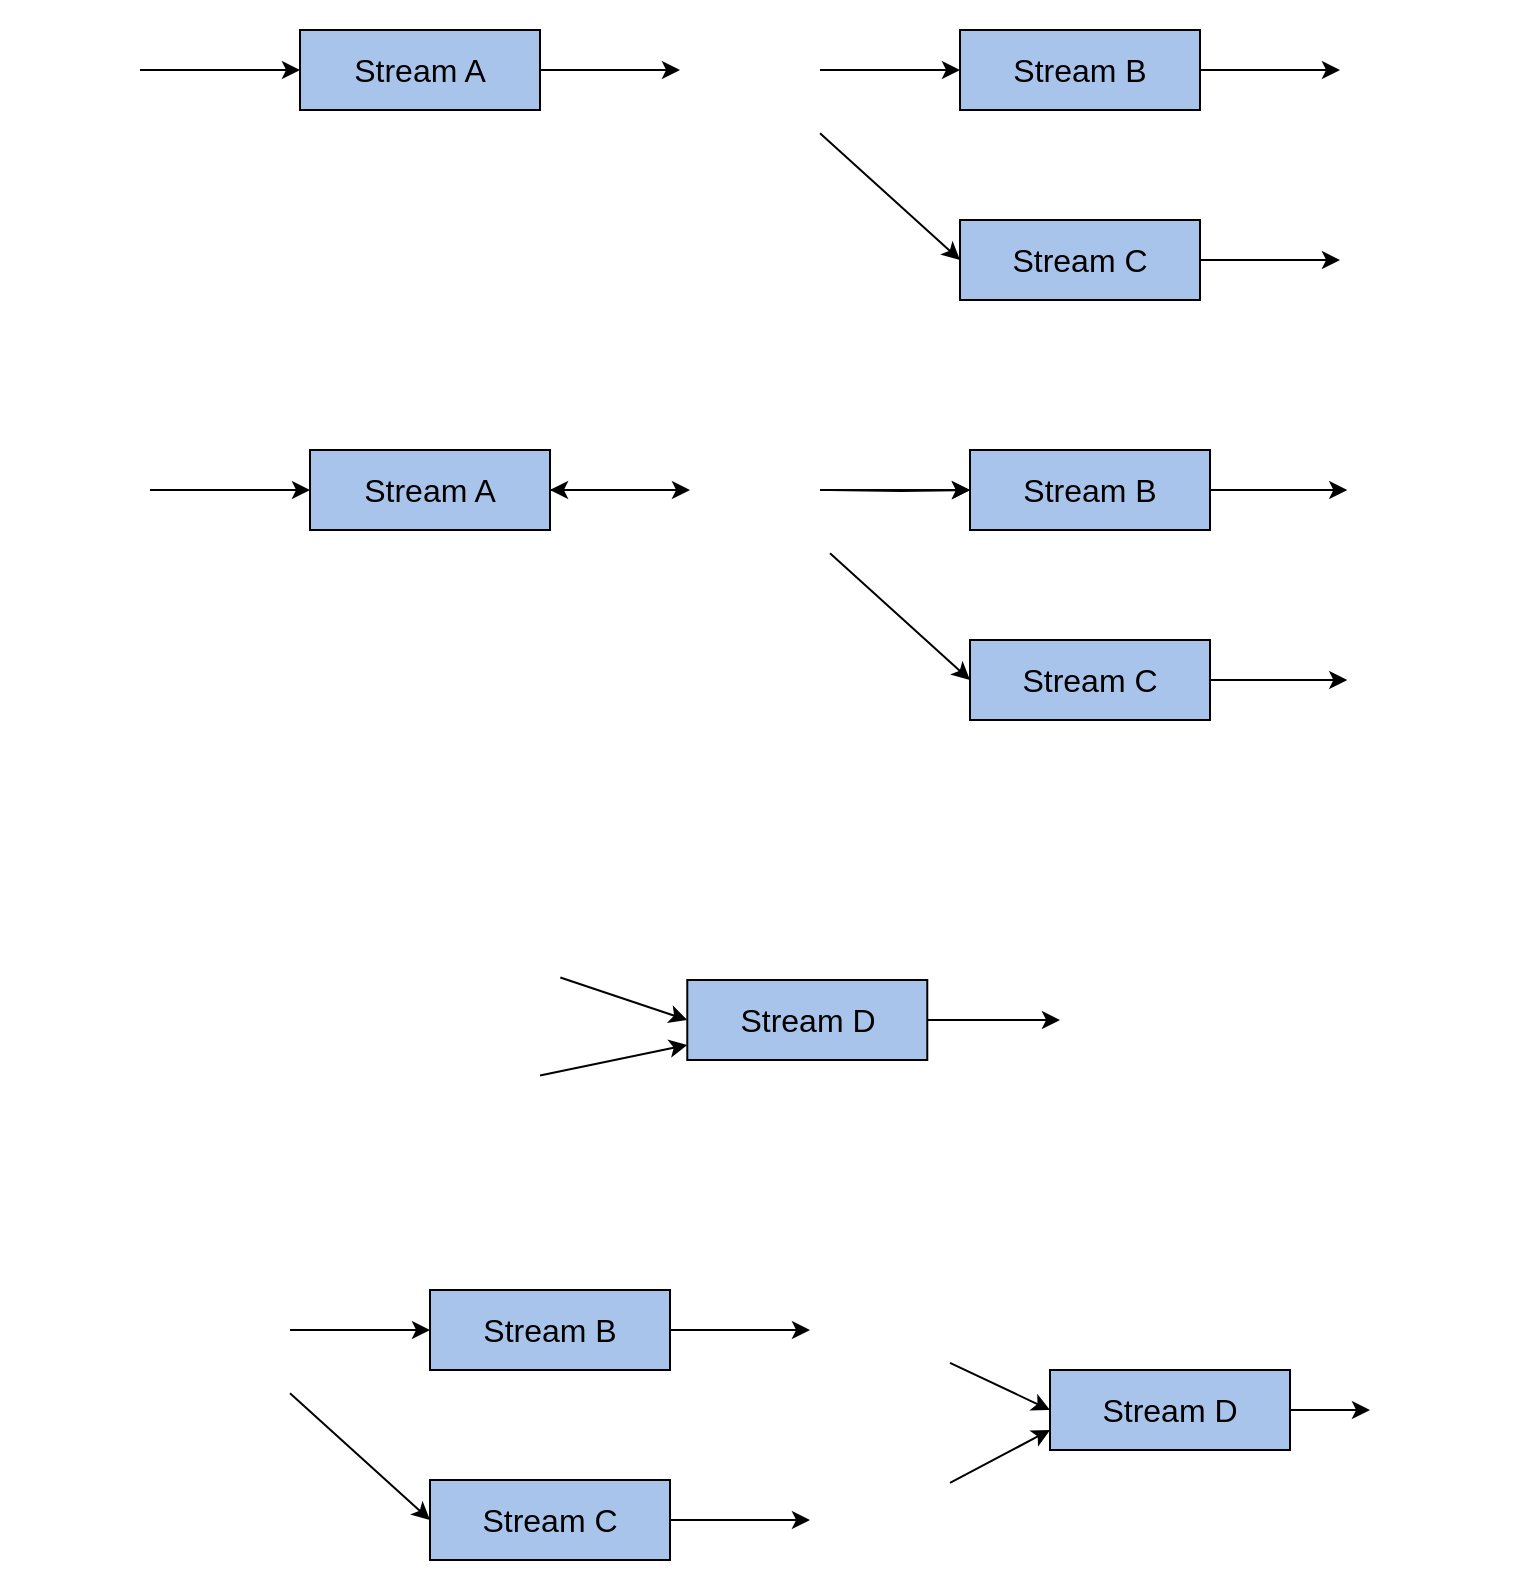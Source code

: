 <mxfile version="12.6.5" type="device"><diagram id="bH5ViNVnZKwsUWmeTL2Q" name="Page-1"><mxGraphModel dx="1352" dy="816" grid="1" gridSize="10" guides="1" tooltips="1" connect="1" arrows="1" fold="1" page="1" pageScale="1" pageWidth="827" pageHeight="1169" math="0" shadow="0"><root><mxCell id="0"/><mxCell id="1" parent="0"/><mxCell id="B13RfxjJipZ0EvTXDF6v-6" value="" style="edgeStyle=orthogonalEdgeStyle;rounded=0;orthogonalLoop=1;jettySize=auto;html=1;fontSize=16;" parent="1" source="B13RfxjJipZ0EvTXDF6v-2" target="B13RfxjJipZ0EvTXDF6v-5" edge="1"><mxGeometry relative="1" as="geometry"/></mxCell><mxCell id="B13RfxjJipZ0EvTXDF6v-2" value="Stream A" style="rounded=0;whiteSpace=wrap;html=1;fillColor=#A9C4EB;fontSize=16;" parent="1" vertex="1"><mxGeometry x="200" y="145" width="120" height="40" as="geometry"/></mxCell><mxCell id="B13RfxjJipZ0EvTXDF6v-4" style="edgeStyle=orthogonalEdgeStyle;rounded=0;orthogonalLoop=1;jettySize=auto;html=1;entryX=0;entryY=0.5;entryDx=0;entryDy=0;fontSize=16;" parent="1" source="B13RfxjJipZ0EvTXDF6v-3" target="B13RfxjJipZ0EvTXDF6v-2" edge="1"><mxGeometry relative="1" as="geometry"/></mxCell><mxCell id="B13RfxjJipZ0EvTXDF6v-3" value="" style="shape=image;imageAspect=0;aspect=fixed;verticalLabelPosition=bottom;verticalAlign=top;fillColor=#A9C4EB;fontSize=16;image=https://i.pinimg.com/originals/12/3d/27/123d277636783ba450261641cd5d9b92.png;" parent="1" vertex="1"><mxGeometry x="50" y="130" width="70" height="70" as="geometry"/></mxCell><mxCell id="B13RfxjJipZ0EvTXDF6v-13" style="rounded=0;orthogonalLoop=1;jettySize=auto;html=1;entryX=0;entryY=0.5;entryDx=0;entryDy=0;fontSize=16;" parent="1" source="B13RfxjJipZ0EvTXDF6v-5" target="B13RfxjJipZ0EvTXDF6v-12" edge="1"><mxGeometry relative="1" as="geometry"/></mxCell><mxCell id="B13RfxjJipZ0EvTXDF6v-5" value="" style="shape=image;imageAspect=0;aspect=fixed;verticalLabelPosition=bottom;verticalAlign=top;fillColor=#A9C4EB;fontSize=16;image=https://i.pinimg.com/originals/12/3d/27/123d277636783ba450261641cd5d9b92.png;" parent="1" vertex="1"><mxGeometry x="390" y="130" width="70" height="70" as="geometry"/></mxCell><mxCell id="B13RfxjJipZ0EvTXDF6v-7" value="" style="edgeStyle=orthogonalEdgeStyle;rounded=0;orthogonalLoop=1;jettySize=auto;html=1;fontSize=16;" parent="1" source="B13RfxjJipZ0EvTXDF6v-8" target="B13RfxjJipZ0EvTXDF6v-11" edge="1"><mxGeometry relative="1" as="geometry"/></mxCell><mxCell id="B13RfxjJipZ0EvTXDF6v-8" value="Stream B" style="rounded=0;whiteSpace=wrap;html=1;fillColor=#A9C4EB;fontSize=16;" parent="1" vertex="1"><mxGeometry x="530" y="145" width="120" height="40" as="geometry"/></mxCell><mxCell id="B13RfxjJipZ0EvTXDF6v-9" style="edgeStyle=orthogonalEdgeStyle;rounded=0;orthogonalLoop=1;jettySize=auto;html=1;entryX=0;entryY=0.5;entryDx=0;entryDy=0;fontSize=16;exitX=1;exitY=0.5;exitDx=0;exitDy=0;" parent="1" source="B13RfxjJipZ0EvTXDF6v-5" target="B13RfxjJipZ0EvTXDF6v-8" edge="1"><mxGeometry relative="1" as="geometry"><mxPoint x="470" y="165" as="sourcePoint"/></mxGeometry></mxCell><mxCell id="B13RfxjJipZ0EvTXDF6v-11" value="" style="shape=image;imageAspect=0;aspect=fixed;verticalLabelPosition=bottom;verticalAlign=top;fillColor=#A9C4EB;fontSize=16;image=https://i.pinimg.com/originals/12/3d/27/123d277636783ba450261641cd5d9b92.png;" parent="1" vertex="1"><mxGeometry x="720" y="130" width="70" height="70" as="geometry"/></mxCell><mxCell id="B13RfxjJipZ0EvTXDF6v-15" value="" style="edgeStyle=none;rounded=0;orthogonalLoop=1;jettySize=auto;html=1;fontSize=16;" parent="1" source="B13RfxjJipZ0EvTXDF6v-12" target="B13RfxjJipZ0EvTXDF6v-14" edge="1"><mxGeometry relative="1" as="geometry"/></mxCell><mxCell id="B13RfxjJipZ0EvTXDF6v-12" value="Stream C" style="rounded=0;whiteSpace=wrap;html=1;fillColor=#A9C4EB;fontSize=16;" parent="1" vertex="1"><mxGeometry x="530" y="240" width="120" height="40" as="geometry"/></mxCell><mxCell id="B13RfxjJipZ0EvTXDF6v-14" value="" style="shape=image;imageAspect=0;aspect=fixed;verticalLabelPosition=bottom;verticalAlign=top;fillColor=#A9C4EB;fontSize=16;image=https://i.pinimg.com/originals/12/3d/27/123d277636783ba450261641cd5d9b92.png;" parent="1" vertex="1"><mxGeometry x="720" y="225" width="70" height="70" as="geometry"/></mxCell><mxCell id="B13RfxjJipZ0EvTXDF6v-16" value="" style="edgeStyle=orthogonalEdgeStyle;rounded=0;orthogonalLoop=1;jettySize=auto;html=1;fontSize=16;" parent="1" source="B13RfxjJipZ0EvTXDF6v-17" edge="1"><mxGeometry relative="1" as="geometry"><mxPoint x="395" y="375" as="targetPoint"/></mxGeometry></mxCell><mxCell id="B13RfxjJipZ0EvTXDF6v-17" value="Stream A" style="rounded=0;whiteSpace=wrap;html=1;fillColor=#A9C4EB;fontSize=16;" parent="1" vertex="1"><mxGeometry x="205" y="355" width="120" height="40" as="geometry"/></mxCell><mxCell id="B13RfxjJipZ0EvTXDF6v-18" style="edgeStyle=orthogonalEdgeStyle;rounded=0;orthogonalLoop=1;jettySize=auto;html=1;entryX=0;entryY=0.5;entryDx=0;entryDy=0;fontSize=16;" parent="1" source="B13RfxjJipZ0EvTXDF6v-19" target="B13RfxjJipZ0EvTXDF6v-17" edge="1"><mxGeometry relative="1" as="geometry"/></mxCell><mxCell id="B13RfxjJipZ0EvTXDF6v-19" value="" style="shape=image;imageAspect=0;aspect=fixed;verticalLabelPosition=bottom;verticalAlign=top;fillColor=#A9C4EB;fontSize=16;image=https://i.pinimg.com/originals/12/3d/27/123d277636783ba450261641cd5d9b92.png;" parent="1" vertex="1"><mxGeometry x="55" y="340" width="70" height="70" as="geometry"/></mxCell><mxCell id="B13RfxjJipZ0EvTXDF6v-20" style="rounded=0;orthogonalLoop=1;jettySize=auto;html=1;entryX=0;entryY=0.5;entryDx=0;entryDy=0;fontSize=16;" parent="1" target="B13RfxjJipZ0EvTXDF6v-27" edge="1"><mxGeometry relative="1" as="geometry"><mxPoint x="465" y="406.667" as="sourcePoint"/></mxGeometry></mxCell><mxCell id="B13RfxjJipZ0EvTXDF6v-22" value="" style="edgeStyle=orthogonalEdgeStyle;rounded=0;orthogonalLoop=1;jettySize=auto;html=1;fontSize=16;" parent="1" source="B13RfxjJipZ0EvTXDF6v-23" target="B13RfxjJipZ0EvTXDF6v-30" edge="1"><mxGeometry relative="1" as="geometry"><mxPoint x="725" y="375" as="targetPoint"/></mxGeometry></mxCell><mxCell id="B13RfxjJipZ0EvTXDF6v-23" value="Stream B" style="rounded=0;whiteSpace=wrap;html=1;fillColor=#A9C4EB;fontSize=16;" parent="1" vertex="1"><mxGeometry x="535" y="355" width="120" height="40" as="geometry"/></mxCell><mxCell id="B13RfxjJipZ0EvTXDF6v-24" style="edgeStyle=orthogonalEdgeStyle;rounded=0;orthogonalLoop=1;jettySize=auto;html=1;entryX=0;entryY=0.5;entryDx=0;entryDy=0;fontSize=16;exitX=1;exitY=0.5;exitDx=0;exitDy=0;" parent="1" target="B13RfxjJipZ0EvTXDF6v-23" edge="1"><mxGeometry relative="1" as="geometry"><mxPoint x="465" y="375" as="sourcePoint"/></mxGeometry></mxCell><mxCell id="B13RfxjJipZ0EvTXDF6v-26" value="" style="edgeStyle=none;rounded=0;orthogonalLoop=1;jettySize=auto;html=1;fontSize=16;" parent="1" source="B13RfxjJipZ0EvTXDF6v-27" target="B13RfxjJipZ0EvTXDF6v-31" edge="1"><mxGeometry relative="1" as="geometry"><mxPoint x="725" y="470" as="targetPoint"/></mxGeometry></mxCell><mxCell id="B13RfxjJipZ0EvTXDF6v-27" value="Stream C" style="rounded=0;whiteSpace=wrap;html=1;fillColor=#A9C4EB;fontSize=16;" parent="1" vertex="1"><mxGeometry x="535" y="450" width="120" height="40" as="geometry"/></mxCell><mxCell id="B13RfxjJipZ0EvTXDF6v-32" value="" style="edgeStyle=none;rounded=0;orthogonalLoop=1;jettySize=auto;html=1;fontSize=16;" parent="1" source="B13RfxjJipZ0EvTXDF6v-29" target="B13RfxjJipZ0EvTXDF6v-17" edge="1"><mxGeometry relative="1" as="geometry"/></mxCell><mxCell id="B13RfxjJipZ0EvTXDF6v-33" value="" style="edgeStyle=none;rounded=0;orthogonalLoop=1;jettySize=auto;html=1;fontSize=16;" parent="1" source="B13RfxjJipZ0EvTXDF6v-29" target="B13RfxjJipZ0EvTXDF6v-23" edge="1"><mxGeometry relative="1" as="geometry"/></mxCell><mxCell id="B13RfxjJipZ0EvTXDF6v-29" value="" style="shape=image;imageAspect=0;aspect=fixed;verticalLabelPosition=bottom;verticalAlign=top;fillColor=#A9C4EB;fontSize=16;image=https://www.clipartkey.com/mpngs/m/31-313403_poop-emoji-png-poop-emoji-transparent.png;" parent="1" vertex="1"><mxGeometry x="393.64" y="347.31" width="66.36" height="55.38" as="geometry"/></mxCell><mxCell id="B13RfxjJipZ0EvTXDF6v-30" value="" style="shape=image;imageAspect=0;aspect=fixed;verticalLabelPosition=bottom;verticalAlign=top;fillColor=#A9C4EB;fontSize=16;image=https://www.clipartkey.com/mpngs/m/31-313403_poop-emoji-png-poop-emoji-transparent.png;" parent="1" vertex="1"><mxGeometry x="723.64" y="347.31" width="66.36" height="55.38" as="geometry"/></mxCell><mxCell id="B13RfxjJipZ0EvTXDF6v-31" value="" style="shape=image;imageAspect=0;aspect=fixed;verticalLabelPosition=bottom;verticalAlign=top;fillColor=#A9C4EB;fontSize=16;image=https://www.clipartkey.com/mpngs/m/31-313403_poop-emoji-png-poop-emoji-transparent.png;" parent="1" vertex="1"><mxGeometry x="723.64" y="442.31" width="66.36" height="55.38" as="geometry"/></mxCell><mxCell id="zT9TK6hOsCzeuWKsEMBo-4" style="rounded=0;orthogonalLoop=1;jettySize=auto;html=1;entryX=0;entryY=0.5;entryDx=0;entryDy=0;fontSize=16;" edge="1" parent="1" source="zT9TK6hOsCzeuWKsEMBo-5" target="zT9TK6hOsCzeuWKsEMBo-11"><mxGeometry relative="1" as="geometry"/></mxCell><mxCell id="zT9TK6hOsCzeuWKsEMBo-5" value="" style="shape=image;imageAspect=0;aspect=fixed;verticalLabelPosition=bottom;verticalAlign=top;fillColor=#A9C4EB;fontSize=16;image=https://i.pinimg.com/originals/12/3d/27/123d277636783ba450261641cd5d9b92.png;" vertex="1" parent="1"><mxGeometry x="125" y="760" width="70" height="70" as="geometry"/></mxCell><mxCell id="zT9TK6hOsCzeuWKsEMBo-6" value="" style="edgeStyle=orthogonalEdgeStyle;rounded=0;orthogonalLoop=1;jettySize=auto;html=1;fontSize=16;" edge="1" parent="1" source="zT9TK6hOsCzeuWKsEMBo-7" target="zT9TK6hOsCzeuWKsEMBo-9"><mxGeometry relative="1" as="geometry"/></mxCell><mxCell id="zT9TK6hOsCzeuWKsEMBo-7" value="Stream B" style="rounded=0;whiteSpace=wrap;html=1;fillColor=#A9C4EB;fontSize=16;" vertex="1" parent="1"><mxGeometry x="265" y="775" width="120" height="40" as="geometry"/></mxCell><mxCell id="zT9TK6hOsCzeuWKsEMBo-8" style="edgeStyle=orthogonalEdgeStyle;rounded=0;orthogonalLoop=1;jettySize=auto;html=1;entryX=0;entryY=0.5;entryDx=0;entryDy=0;fontSize=16;exitX=1;exitY=0.5;exitDx=0;exitDy=0;" edge="1" parent="1" source="zT9TK6hOsCzeuWKsEMBo-5" target="zT9TK6hOsCzeuWKsEMBo-7"><mxGeometry relative="1" as="geometry"><mxPoint x="205" y="795" as="sourcePoint"/></mxGeometry></mxCell><mxCell id="zT9TK6hOsCzeuWKsEMBo-16" style="rounded=0;orthogonalLoop=1;jettySize=auto;html=1;entryX=0;entryY=0.5;entryDx=0;entryDy=0;" edge="1" parent="1" source="zT9TK6hOsCzeuWKsEMBo-9" target="zT9TK6hOsCzeuWKsEMBo-15"><mxGeometry relative="1" as="geometry"/></mxCell><mxCell id="zT9TK6hOsCzeuWKsEMBo-9" value="" style="shape=image;imageAspect=0;aspect=fixed;verticalLabelPosition=bottom;verticalAlign=top;fillColor=#A9C4EB;fontSize=16;image=https://i.pinimg.com/originals/12/3d/27/123d277636783ba450261641cd5d9b92.png;" vertex="1" parent="1"><mxGeometry x="455" y="760" width="70" height="70" as="geometry"/></mxCell><mxCell id="zT9TK6hOsCzeuWKsEMBo-10" value="" style="edgeStyle=none;rounded=0;orthogonalLoop=1;jettySize=auto;html=1;fontSize=16;" edge="1" parent="1" source="zT9TK6hOsCzeuWKsEMBo-11" target="zT9TK6hOsCzeuWKsEMBo-12"><mxGeometry relative="1" as="geometry"/></mxCell><mxCell id="zT9TK6hOsCzeuWKsEMBo-11" value="Stream C" style="rounded=0;whiteSpace=wrap;html=1;fillColor=#A9C4EB;fontSize=16;" vertex="1" parent="1"><mxGeometry x="265" y="870" width="120" height="40" as="geometry"/></mxCell><mxCell id="zT9TK6hOsCzeuWKsEMBo-17" style="rounded=0;orthogonalLoop=1;jettySize=auto;html=1;entryX=0;entryY=0.75;entryDx=0;entryDy=0;" edge="1" parent="1" source="zT9TK6hOsCzeuWKsEMBo-12" target="zT9TK6hOsCzeuWKsEMBo-15"><mxGeometry relative="1" as="geometry"/></mxCell><mxCell id="zT9TK6hOsCzeuWKsEMBo-12" value="" style="shape=image;imageAspect=0;aspect=fixed;verticalLabelPosition=bottom;verticalAlign=top;fillColor=#A9C4EB;fontSize=16;image=https://i.pinimg.com/originals/12/3d/27/123d277636783ba450261641cd5d9b92.png;" vertex="1" parent="1"><mxGeometry x="455" y="855" width="70" height="70" as="geometry"/></mxCell><mxCell id="zT9TK6hOsCzeuWKsEMBo-14" value="" style="shape=image;imageAspect=0;aspect=fixed;verticalLabelPosition=bottom;verticalAlign=top;fillColor=#A9C4EB;fontSize=16;image=https://www.clipartkey.com/mpngs/m/31-313403_poop-emoji-png-poop-emoji-transparent.png;" vertex="1" parent="1"><mxGeometry x="735" y="807.31" width="66.36" height="55.38" as="geometry"/></mxCell><mxCell id="zT9TK6hOsCzeuWKsEMBo-27" value="" style="edgeStyle=none;rounded=0;orthogonalLoop=1;jettySize=auto;html=1;" edge="1" parent="1" source="zT9TK6hOsCzeuWKsEMBo-15" target="zT9TK6hOsCzeuWKsEMBo-14"><mxGeometry relative="1" as="geometry"/></mxCell><mxCell id="zT9TK6hOsCzeuWKsEMBo-15" value="Stream D" style="rounded=0;whiteSpace=wrap;html=1;fillColor=#A9C4EB;fontSize=16;" vertex="1" parent="1"><mxGeometry x="575" y="815" width="120" height="40" as="geometry"/></mxCell><mxCell id="zT9TK6hOsCzeuWKsEMBo-23" value="" style="edgeStyle=none;rounded=0;orthogonalLoop=1;jettySize=auto;html=1;" edge="1" parent="1" source="zT9TK6hOsCzeuWKsEMBo-19" target="zT9TK6hOsCzeuWKsEMBo-21"><mxGeometry relative="1" as="geometry"/></mxCell><mxCell id="zT9TK6hOsCzeuWKsEMBo-19" value="Stream D" style="rounded=0;whiteSpace=wrap;html=1;fillColor=#A9C4EB;fontSize=16;" vertex="1" parent="1"><mxGeometry x="393.64" y="620" width="120" height="40" as="geometry"/></mxCell><mxCell id="zT9TK6hOsCzeuWKsEMBo-22" value="" style="edgeStyle=none;rounded=0;orthogonalLoop=1;jettySize=auto;html=1;" edge="1" parent="1" source="zT9TK6hOsCzeuWKsEMBo-20" target="zT9TK6hOsCzeuWKsEMBo-19"><mxGeometry relative="1" as="geometry"/></mxCell><mxCell id="zT9TK6hOsCzeuWKsEMBo-20" value="" style="shape=image;imageAspect=0;aspect=fixed;verticalLabelPosition=bottom;verticalAlign=top;fillColor=#A9C4EB;fontSize=16;image=https://i.pinimg.com/originals/12/3d/27/123d277636783ba450261641cd5d9b92.png;" vertex="1" parent="1"><mxGeometry x="250" y="640" width="70" height="70" as="geometry"/></mxCell><mxCell id="zT9TK6hOsCzeuWKsEMBo-21" value="" style="shape=image;imageAspect=0;aspect=fixed;verticalLabelPosition=bottom;verticalAlign=top;fillColor=#A9C4EB;fontSize=16;image=https://i.pinimg.com/originals/12/3d/27/123d277636783ba450261641cd5d9b92.png;" vertex="1" parent="1"><mxGeometry x="580" y="605" width="70" height="70" as="geometry"/></mxCell><mxCell id="zT9TK6hOsCzeuWKsEMBo-24" value="" style="shape=image;imageAspect=0;aspect=fixed;verticalLabelPosition=bottom;verticalAlign=top;image=http://cliparts.co/cliparts/6cr/6Rb/6cr6RbxEi.png;" vertex="1" parent="1"><mxGeometry x="290" y="674" width="40.17" height="36" as="geometry"/></mxCell><mxCell id="zT9TK6hOsCzeuWKsEMBo-25" value="" style="shape=image;imageAspect=0;aspect=fixed;verticalLabelPosition=bottom;verticalAlign=top;image=http://cliparts.co/cliparts/6cr/6Rb/6cr6RbxEi.png;" vertex="1" parent="1"><mxGeometry x="620" y="639" width="40.17" height="36" as="geometry"/></mxCell><mxCell id="zT9TK6hOsCzeuWKsEMBo-26" value="" style="shape=image;imageAspect=0;aspect=fixed;verticalLabelPosition=bottom;verticalAlign=top;image=http://cliparts.co/cliparts/6cr/6Rb/6cr6RbxEi.png;" vertex="1" parent="1"><mxGeometry x="180" y="794" width="40.17" height="36" as="geometry"/></mxCell><mxCell id="zT9TK6hOsCzeuWKsEMBo-28" value="" style="shape=image;imageAspect=0;aspect=fixed;verticalLabelPosition=bottom;verticalAlign=top;fillColor=#A9C4EB;fontSize=16;image=https://i.pinimg.com/originals/12/3d/27/123d277636783ba450261641cd5d9b92.png;" vertex="1" parent="1"><mxGeometry x="250" y="560" width="70" height="70" as="geometry"/></mxCell><mxCell id="zT9TK6hOsCzeuWKsEMBo-30" style="edgeStyle=none;rounded=0;orthogonalLoop=1;jettySize=auto;html=1;entryX=0;entryY=0.5;entryDx=0;entryDy=0;" edge="1" parent="1" source="zT9TK6hOsCzeuWKsEMBo-29" target="zT9TK6hOsCzeuWKsEMBo-19"><mxGeometry relative="1" as="geometry"/></mxCell><mxCell id="zT9TK6hOsCzeuWKsEMBo-29" value="" style="shape=image;imageAspect=0;aspect=fixed;verticalLabelPosition=bottom;verticalAlign=top;image=http://cliparts.co/cliparts/6cr/6Rb/6cr6RbxEi.png;" vertex="1" parent="1"><mxGeometry x="290" y="594" width="40.17" height="36" as="geometry"/></mxCell><mxCell id="zT9TK6hOsCzeuWKsEMBo-31" value="" style="shape=image;imageAspect=0;aspect=fixed;verticalLabelPosition=bottom;verticalAlign=top;image=http://www.clipartbest.com/cliparts/9cR/Lbg/9cRLbgE7i.png;" vertex="1" parent="1"><mxGeometry x="770" y="850" width="40" height="40" as="geometry"/></mxCell></root></mxGraphModel></diagram></mxfile>